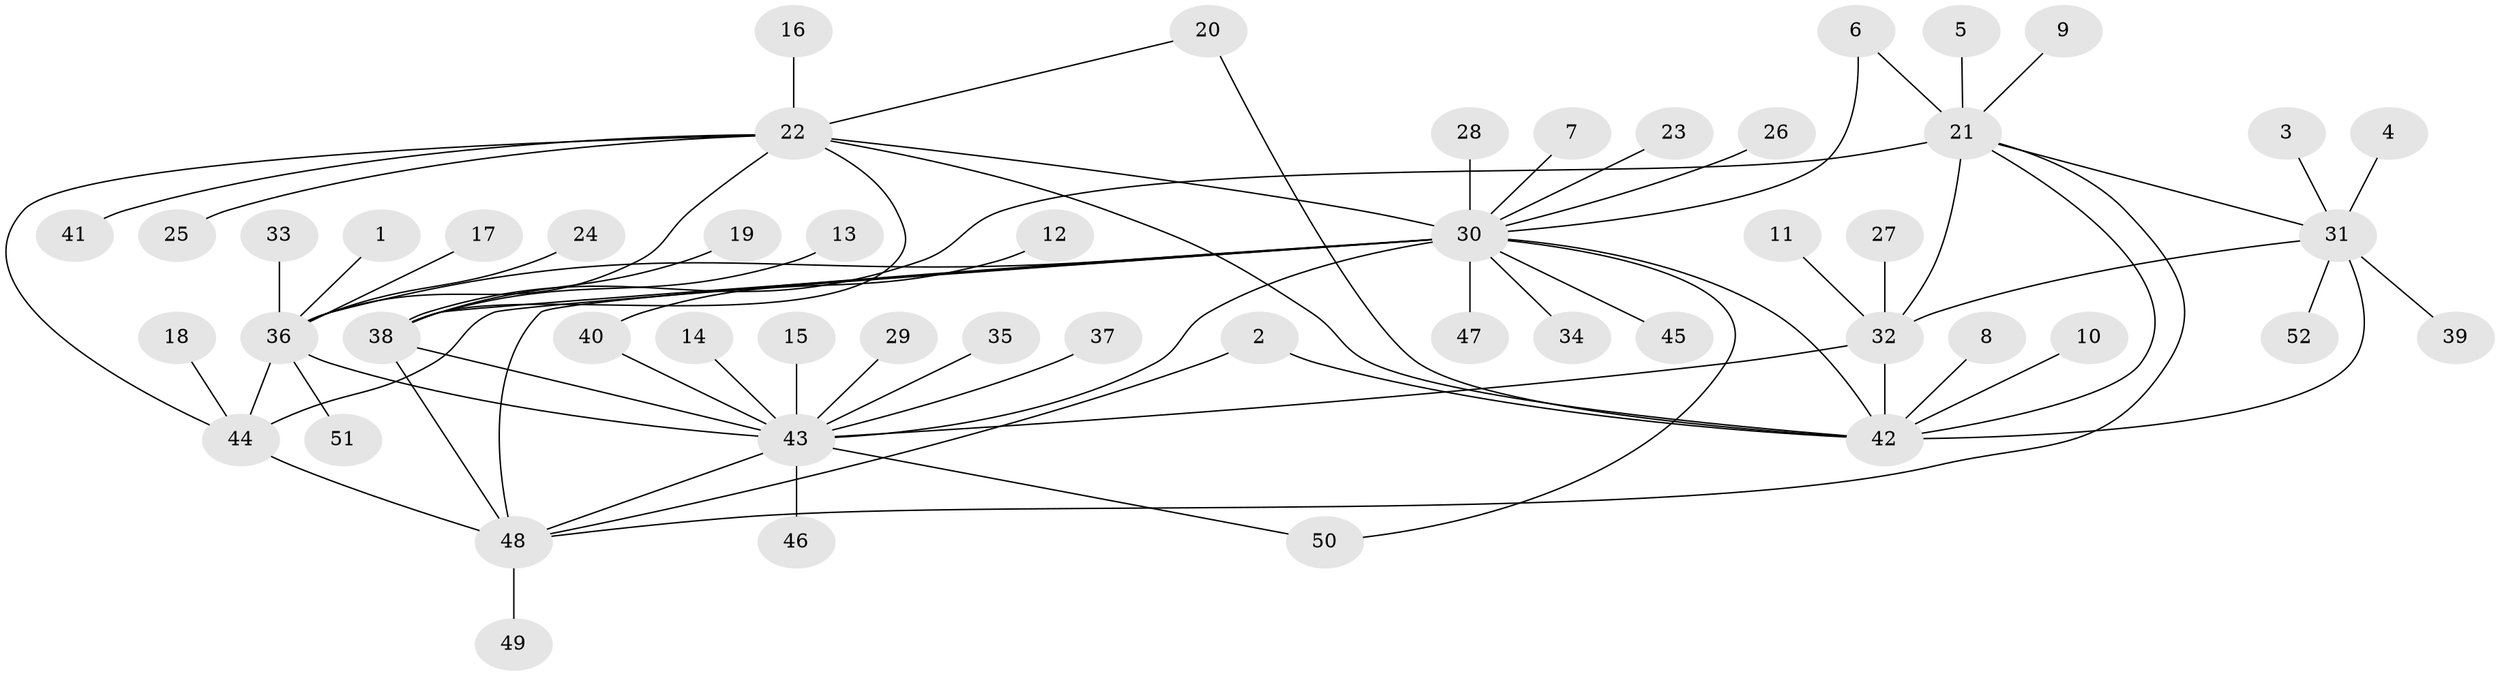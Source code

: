 // original degree distribution, {7: 0.038834951456310676, 6: 0.04854368932038835, 9: 0.02912621359223301, 8: 0.038834951456310676, 10: 0.019417475728155338, 4: 0.038834951456310676, 14: 0.009708737864077669, 11: 0.019417475728155338, 13: 0.009708737864077669, 1: 0.5436893203883495, 2: 0.18446601941747573, 3: 0.019417475728155338}
// Generated by graph-tools (version 1.1) at 2025/50/03/09/25 03:50:37]
// undirected, 52 vertices, 71 edges
graph export_dot {
graph [start="1"]
  node [color=gray90,style=filled];
  1;
  2;
  3;
  4;
  5;
  6;
  7;
  8;
  9;
  10;
  11;
  12;
  13;
  14;
  15;
  16;
  17;
  18;
  19;
  20;
  21;
  22;
  23;
  24;
  25;
  26;
  27;
  28;
  29;
  30;
  31;
  32;
  33;
  34;
  35;
  36;
  37;
  38;
  39;
  40;
  41;
  42;
  43;
  44;
  45;
  46;
  47;
  48;
  49;
  50;
  51;
  52;
  1 -- 36 [weight=1.0];
  2 -- 42 [weight=1.0];
  2 -- 48 [weight=1.0];
  3 -- 31 [weight=1.0];
  4 -- 31 [weight=1.0];
  5 -- 21 [weight=1.0];
  6 -- 21 [weight=1.0];
  6 -- 30 [weight=1.0];
  7 -- 30 [weight=1.0];
  8 -- 42 [weight=1.0];
  9 -- 21 [weight=1.0];
  10 -- 42 [weight=1.0];
  11 -- 32 [weight=1.0];
  12 -- 40 [weight=1.0];
  13 -- 38 [weight=1.0];
  14 -- 43 [weight=1.0];
  15 -- 43 [weight=1.0];
  16 -- 22 [weight=1.0];
  17 -- 36 [weight=1.0];
  18 -- 44 [weight=1.0];
  19 -- 38 [weight=1.0];
  20 -- 22 [weight=1.0];
  20 -- 42 [weight=1.0];
  21 -- 31 [weight=1.0];
  21 -- 32 [weight=1.0];
  21 -- 38 [weight=3.0];
  21 -- 42 [weight=2.0];
  21 -- 48 [weight=1.0];
  22 -- 25 [weight=1.0];
  22 -- 30 [weight=2.0];
  22 -- 36 [weight=1.0];
  22 -- 38 [weight=1.0];
  22 -- 41 [weight=1.0];
  22 -- 42 [weight=2.0];
  22 -- 44 [weight=3.0];
  23 -- 30 [weight=1.0];
  24 -- 36 [weight=1.0];
  26 -- 30 [weight=1.0];
  27 -- 32 [weight=1.0];
  28 -- 30 [weight=1.0];
  29 -- 43 [weight=1.0];
  30 -- 34 [weight=1.0];
  30 -- 36 [weight=4.0];
  30 -- 38 [weight=1.0];
  30 -- 42 [weight=1.0];
  30 -- 43 [weight=1.0];
  30 -- 44 [weight=1.0];
  30 -- 45 [weight=1.0];
  30 -- 47 [weight=1.0];
  30 -- 48 [weight=1.0];
  30 -- 50 [weight=1.0];
  31 -- 32 [weight=1.0];
  31 -- 39 [weight=1.0];
  31 -- 42 [weight=2.0];
  31 -- 52 [weight=1.0];
  32 -- 42 [weight=2.0];
  32 -- 43 [weight=1.0];
  33 -- 36 [weight=1.0];
  35 -- 43 [weight=1.0];
  36 -- 43 [weight=1.0];
  36 -- 44 [weight=3.0];
  36 -- 51 [weight=1.0];
  37 -- 43 [weight=1.0];
  38 -- 43 [weight=1.0];
  38 -- 48 [weight=3.0];
  40 -- 43 [weight=1.0];
  43 -- 46 [weight=1.0];
  43 -- 48 [weight=2.0];
  43 -- 50 [weight=1.0];
  44 -- 48 [weight=1.0];
  48 -- 49 [weight=1.0];
}
